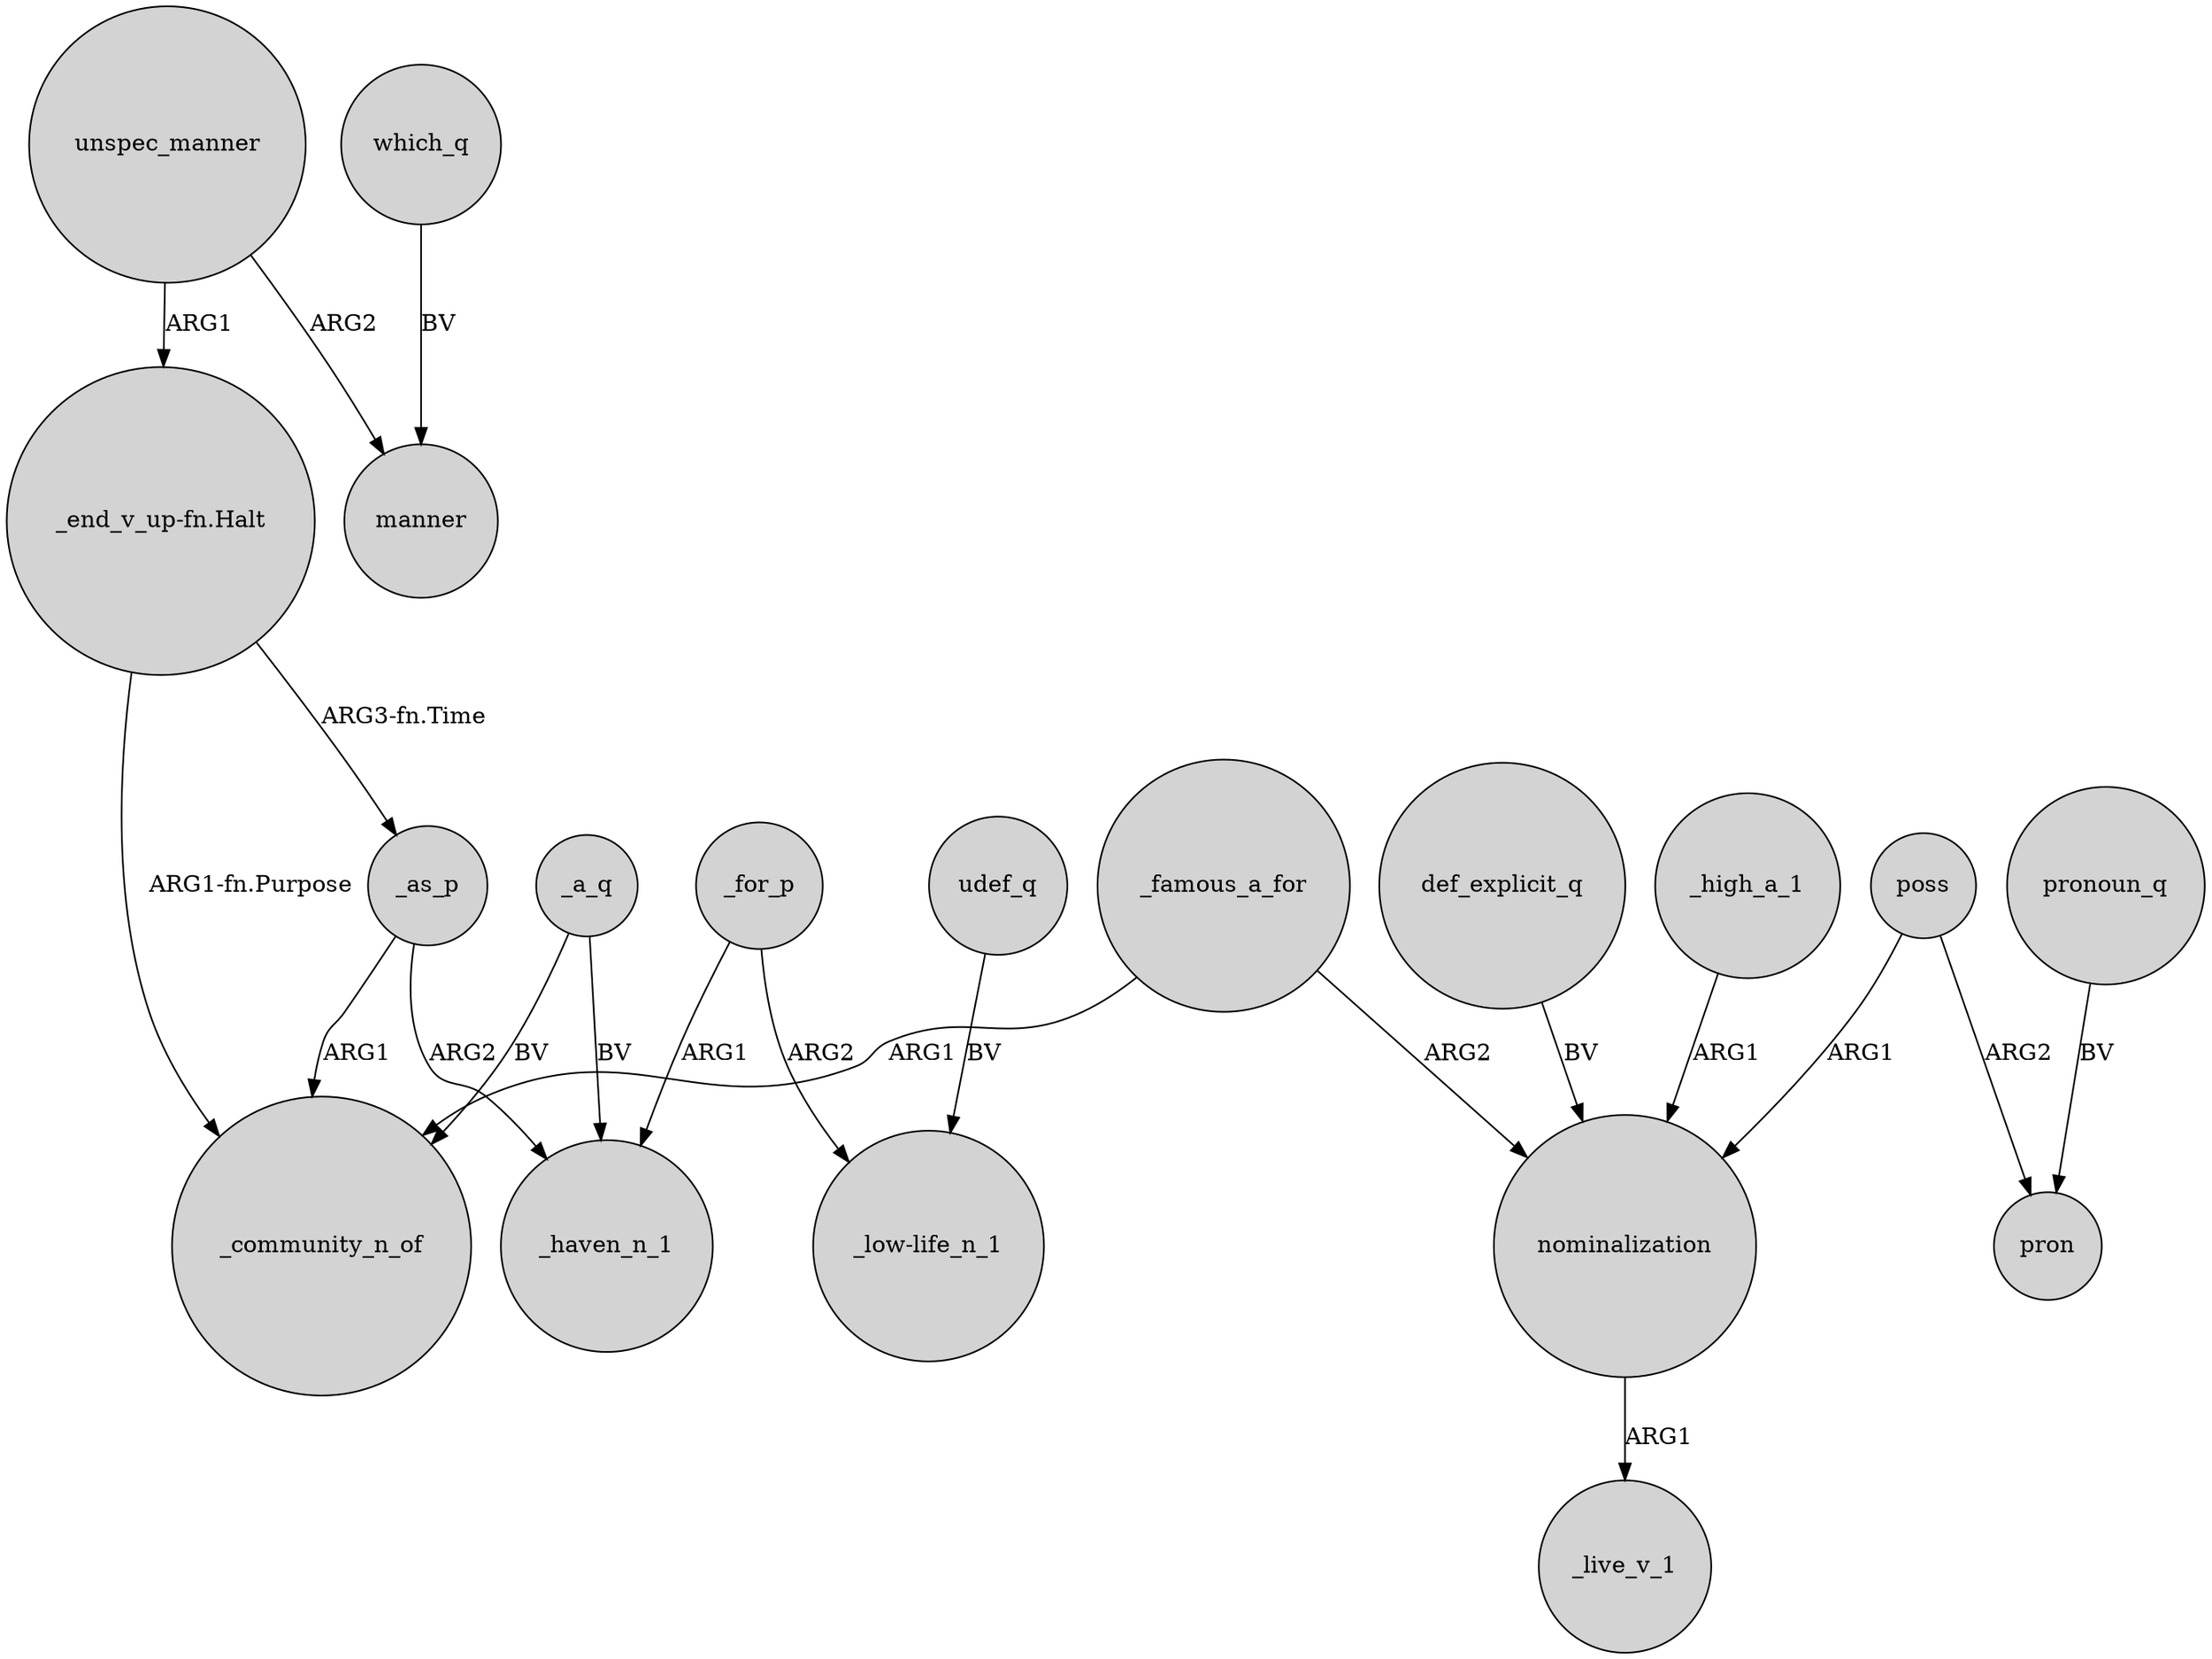 digraph {
	node [shape=circle style=filled]
	_for_p -> _haven_n_1 [label=ARG1]
	_as_p -> _community_n_of [label=ARG1]
	unspec_manner -> manner [label=ARG2]
	_a_q -> _haven_n_1 [label=BV]
	_high_a_1 -> nominalization [label=ARG1]
	_famous_a_for -> nominalization [label=ARG2]
	_famous_a_for -> _community_n_of [label=ARG1]
	_for_p -> "_low-life_n_1" [label=ARG2]
	poss -> nominalization [label=ARG1]
	_a_q -> _community_n_of [label=BV]
	pronoun_q -> pron [label=BV]
	poss -> pron [label=ARG2]
	unspec_manner -> "_end_v_up-fn.Halt" [label=ARG1]
	"_end_v_up-fn.Halt" -> _community_n_of [label="ARG1-fn.Purpose"]
	_as_p -> _haven_n_1 [label=ARG2]
	def_explicit_q -> nominalization [label=BV]
	nominalization -> _live_v_1 [label=ARG1]
	which_q -> manner [label=BV]
	"_end_v_up-fn.Halt" -> _as_p [label="ARG3-fn.Time"]
	udef_q -> "_low-life_n_1" [label=BV]
}

